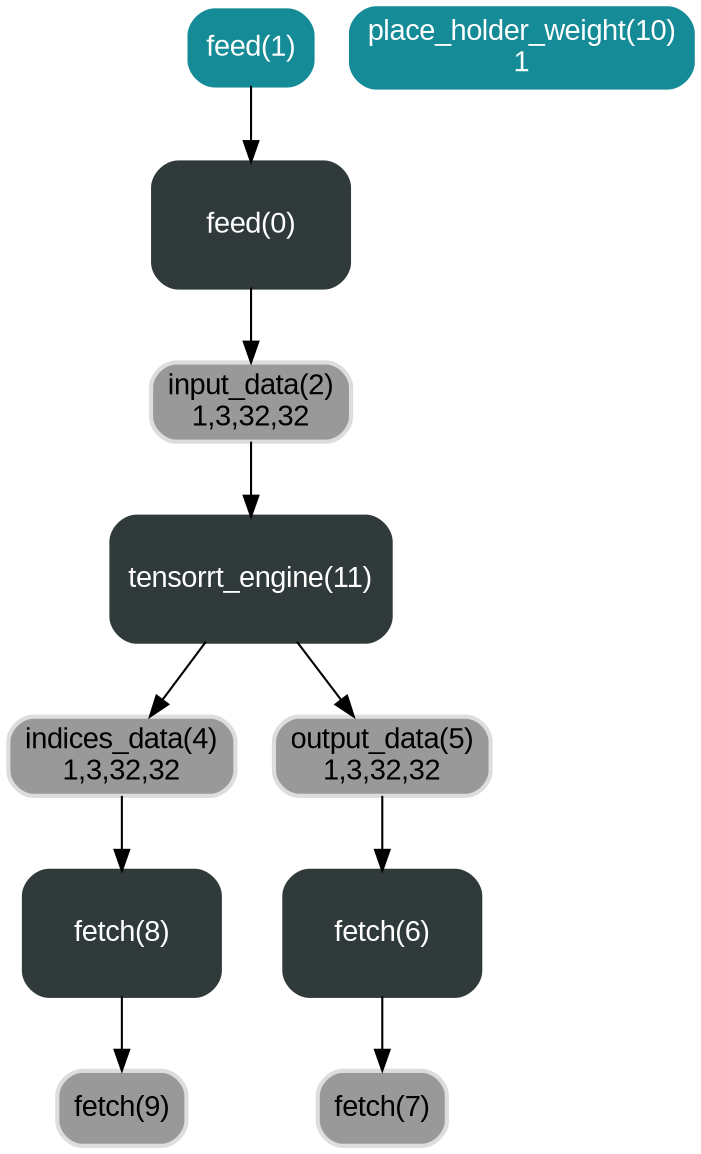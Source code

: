 digraph G {
   node_1099[label="feed(0)" style="rounded,filled,bold" shape="box" color="#303A3A" fontcolor="#ffffff" width="1.3" height="0.84" fontname="Arial"]
   node_1098[label="feed(1)" shape="box" style="rounded,filled,bold" fontname="Arial" color="#148b97" fontcolor="#ffffff"]
   node_1097[label="fetch(6)" style="rounded,filled,bold" shape="box" color="#303A3A" fontcolor="#ffffff" width="1.3" height="0.84" fontname="Arial"]
   node_1096[label="input_data(2)
1,3,32,32" shape="box" style="rounded,filled,bold" fontname="Arial" fillcolor="#999999" color="#dddddd"]
   node_1094[label="indices_data(4)
1,3,32,32" shape="box" style="rounded,filled,bold" fontname="Arial" fillcolor="#999999" color="#dddddd"]
   node_1093[label="fetch(7)" shape="box" style="rounded,filled,bold" fontname="Arial" fillcolor="#999999" color="#dddddd"]
   node_1095[label="output_data(5)
1,3,32,32" shape="box" style="rounded,filled,bold" fontname="Arial" fillcolor="#999999" color="#dddddd"]
   node_1092[label="fetch(9)" shape="box" style="rounded,filled,bold" fontname="Arial" fillcolor="#999999" color="#dddddd"]
   node_1091[label="fetch(8)" style="rounded,filled,bold" shape="box" color="#303A3A" fontcolor="#ffffff" width="1.3" height="0.84" fontname="Arial"]
   node_1090[label="place_holder_weight(10)
1" shape="box" style="rounded,filled,bold" fontname="Arial" color="#148b97" fontcolor="#ffffff"]
   node_1089[label="tensorrt_engine(11)" style="rounded,filled,bold" shape="box" color="#303A3A" fontcolor="#ffffff" width="1.3" height="0.84" fontname="Arial"]
   node_1089->node_1094
   node_1089->node_1095
   node_1091->node_1092
   node_1094->node_1091
   node_1095->node_1097
   node_1096->node_1089
   node_1097->node_1093
   node_1098->node_1099
   node_1099->node_1096
} // end G